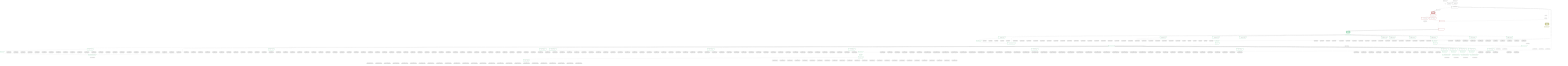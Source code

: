 graph TD
    classDef path fill:#eee,stroke:#000
    classDef plan fill:#fff,stroke-width:3px
    classDef itemplan fill:#fff,stroke-width:6px
    classDef sideeffectplan fill:#f00,stroke-width:6px

    %% subgraph fields
    P1{{"~"}}:::path
    P2[/">people"\]:::path
    P3>">people[]"]:::path
    P2 -.- P3
    P4([">pe…e[]>username"]):::path
    %% P3 -.-> P4
    P5[/">pe…e[]>items"\]:::path
    P6>">pe…e[]>items[]"]:::path
    P5 -.- P6
    P7{{">pe…e[]>items[]>parent"}}:::path
    P8([">pe…e[]>items[]>parent>id"]):::path
    %% P7 -.-> P8
    P9([">pe…e[]>items[]>parent>type"]):::path
    %% P7 -.-> P9
    P10([">pe…e[]>items[]>parent>type2"]):::path
    %% P7 -.-> P10
    P11{{">pe…e[]>items[]>parent>author"}}:::path
    P12([">pe…e[]>items[]>parent>author>username"]):::path
    %% P11 -.-> P12
    %% P7 -.-> P11
    P13([">pe…e[]>items[]>parent>position"]):::path
    %% P7 -.-> P13
    P14([">pe…e[]>items[]>parent>createdAt"]):::path
    %% P7 -.-> P14
    P15([">pe…e[]>items[]>parent>updatedAt"]):::path
    %% P7 -.-> P15
    P16([">pe…e[]>items[]>parent>isExplicitlyArchived"]):::path
    %% P7 -.-> P16
    P17([">pe…e[]>items[]>parent>archivedAt"]):::path
    %% P7 -.-> P17
    P18([">pe…e[]>items[]>parent>id"]):::path
    %% P7 -.-> P18
    P19([">pe…e[]>items[]>parent>type"]):::path
    %% P7 -.-> P19
    P20([">pe…e[]>items[]>parent>type2"]):::path
    %% P7 -.-> P20
    P21{{">pe…e[]>items[]>parent>author"}}:::path
    P22([">pe…e[]>items[]>parent>author>username"]):::path
    %% P21 -.-> P22
    %% P7 -.-> P21
    P23([">pe…e[]>items[]>parent>position"]):::path
    %% P7 -.-> P23
    P24([">pe…e[]>items[]>parent>createdAt"]):::path
    %% P7 -.-> P24
    P25([">pe…e[]>items[]>parent>updatedAt"]):::path
    %% P7 -.-> P25
    P26([">pe…e[]>items[]>parent>isExplicitlyArchived"]):::path
    %% P7 -.-> P26
    P27([">pe…e[]>items[]>parent>archivedAt"]):::path
    %% P7 -.-> P27
    P28([">pe…e[]>items[]>parent>id"]):::path
    %% P7 -.-> P28
    P29([">pe…e[]>items[]>parent>type"]):::path
    %% P7 -.-> P29
    P30([">pe…e[]>items[]>parent>type2"]):::path
    %% P7 -.-> P30
    P31{{">pe…e[]>items[]>parent>author"}}:::path
    P32([">pe…e[]>items[]>parent>author>username"]):::path
    %% P31 -.-> P32
    %% P7 -.-> P31
    P33([">pe…e[]>items[]>parent>position"]):::path
    %% P7 -.-> P33
    P34([">pe…e[]>items[]>parent>createdAt"]):::path
    %% P7 -.-> P34
    P35([">pe…e[]>items[]>parent>updatedAt"]):::path
    %% P7 -.-> P35
    P36([">pe…e[]>items[]>parent>isExplicitlyArchived"]):::path
    %% P7 -.-> P36
    P37([">pe…e[]>items[]>parent>archivedAt"]):::path
    %% P7 -.-> P37
    P38([">pe…e[]>items[]>parent>id"]):::path
    %% P7 -.-> P38
    P39([">pe…e[]>items[]>parent>type"]):::path
    %% P7 -.-> P39
    P40([">pe…e[]>items[]>parent>type2"]):::path
    %% P7 -.-> P40
    P41{{">pe…e[]>items[]>parent>author"}}:::path
    P42([">pe…e[]>items[]>parent>author>username"]):::path
    %% P41 -.-> P42
    %% P7 -.-> P41
    P43([">pe…e[]>items[]>parent>position"]):::path
    %% P7 -.-> P43
    P44([">pe…e[]>items[]>parent>createdAt"]):::path
    %% P7 -.-> P44
    P45([">pe…e[]>items[]>parent>updatedAt"]):::path
    %% P7 -.-> P45
    P46([">pe…e[]>items[]>parent>isExplicitlyArchived"]):::path
    %% P7 -.-> P46
    P47([">pe…e[]>items[]>parent>archivedAt"]):::path
    %% P7 -.-> P47
    P48([">pe…e[]>items[]>parent>id"]):::path
    %% P7 -.-> P48
    P49([">pe…e[]>items[]>parent>type"]):::path
    %% P7 -.-> P49
    P50([">pe…e[]>items[]>parent>type2"]):::path
    %% P7 -.-> P50
    P51{{">pe…e[]>items[]>parent>author"}}:::path
    P52([">pe…e[]>items[]>parent>author>username"]):::path
    %% P51 -.-> P52
    %% P7 -.-> P51
    P53([">pe…e[]>items[]>parent>position"]):::path
    %% P7 -.-> P53
    P54([">pe…e[]>items[]>parent>createdAt"]):::path
    %% P7 -.-> P54
    P55([">pe…e[]>items[]>parent>updatedAt"]):::path
    %% P7 -.-> P55
    P56([">pe…e[]>items[]>parent>isExplicitlyArchived"]):::path
    %% P7 -.-> P56
    P57([">pe…e[]>items[]>parent>archivedAt"]):::path
    %% P7 -.-> P57
    %% P6 -.-> P7
    P58([">pe…e[]>items[]>id"]):::path
    %% P6 -.-> P58
    P59([">pe…e[]>items[]>type"]):::path
    %% P6 -.-> P59
    P60([">pe…e[]>items[]>type2"]):::path
    %% P6 -.-> P60
    P61{{">pe…e[]>items[]>author"}}:::path
    P62([">pe…e[]>items[]>author>username"]):::path
    %% P61 -.-> P62
    %% P6 -.-> P61
    P63([">pe…e[]>items[]>position"]):::path
    %% P6 -.-> P63
    P64([">pe…e[]>items[]>createdAt"]):::path
    %% P6 -.-> P64
    P65([">pe…e[]>items[]>updatedAt"]):::path
    %% P6 -.-> P65
    P66([">pe…e[]>items[]>isExplicitlyArchived"]):::path
    %% P6 -.-> P66
    P67([">pe…e[]>items[]>archivedAt"]):::path
    %% P6 -.-> P67
    P68{{">pe…e[]>items[]>parent"}}:::path
    P69([">pe…e[]>items[]>parent>id"]):::path
    %% P68 -.-> P69
    P70([">pe…e[]>items[]>parent>type"]):::path
    %% P68 -.-> P70
    P71([">pe…e[]>items[]>parent>type2"]):::path
    %% P68 -.-> P71
    P72{{">pe…e[]>items[]>parent>author"}}:::path
    P73([">pe…e[]>items[]>parent>author>username"]):::path
    %% P72 -.-> P73
    %% P68 -.-> P72
    P74([">pe…e[]>items[]>parent>position"]):::path
    %% P68 -.-> P74
    P75([">pe…e[]>items[]>parent>createdAt"]):::path
    %% P68 -.-> P75
    P76([">pe…e[]>items[]>parent>updatedAt"]):::path
    %% P68 -.-> P76
    P77([">pe…e[]>items[]>parent>isExplicitlyArchived"]):::path
    %% P68 -.-> P77
    P78([">pe…e[]>items[]>parent>archivedAt"]):::path
    %% P68 -.-> P78
    P79([">pe…e[]>items[]>parent>id"]):::path
    %% P68 -.-> P79
    P80([">pe…e[]>items[]>parent>type"]):::path
    %% P68 -.-> P80
    P81([">pe…e[]>items[]>parent>type2"]):::path
    %% P68 -.-> P81
    P82{{">pe…e[]>items[]>parent>author"}}:::path
    P83([">pe…e[]>items[]>parent>author>username"]):::path
    %% P82 -.-> P83
    %% P68 -.-> P82
    P84([">pe…e[]>items[]>parent>position"]):::path
    %% P68 -.-> P84
    P85([">pe…e[]>items[]>parent>createdAt"]):::path
    %% P68 -.-> P85
    P86([">pe…e[]>items[]>parent>updatedAt"]):::path
    %% P68 -.-> P86
    P87([">pe…e[]>items[]>parent>isExplicitlyArchived"]):::path
    %% P68 -.-> P87
    P88([">pe…e[]>items[]>parent>archivedAt"]):::path
    %% P68 -.-> P88
    P89([">pe…e[]>items[]>parent>id"]):::path
    %% P68 -.-> P89
    P90([">pe…e[]>items[]>parent>type"]):::path
    %% P68 -.-> P90
    P91([">pe…e[]>items[]>parent>type2"]):::path
    %% P68 -.-> P91
    P92{{">pe…e[]>items[]>parent>author"}}:::path
    P93([">pe…e[]>items[]>parent>author>username"]):::path
    %% P92 -.-> P93
    %% P68 -.-> P92
    P94([">pe…e[]>items[]>parent>position"]):::path
    %% P68 -.-> P94
    P95([">pe…e[]>items[]>parent>createdAt"]):::path
    %% P68 -.-> P95
    P96([">pe…e[]>items[]>parent>updatedAt"]):::path
    %% P68 -.-> P96
    P97([">pe…e[]>items[]>parent>isExplicitlyArchived"]):::path
    %% P68 -.-> P97
    P98([">pe…e[]>items[]>parent>archivedAt"]):::path
    %% P68 -.-> P98
    P99([">pe…e[]>items[]>parent>id"]):::path
    %% P68 -.-> P99
    P100([">pe…e[]>items[]>parent>type"]):::path
    %% P68 -.-> P100
    P101([">pe…e[]>items[]>parent>type2"]):::path
    %% P68 -.-> P101
    P102{{">pe…e[]>items[]>parent>author"}}:::path
    P103([">pe…e[]>items[]>parent>author>username"]):::path
    %% P102 -.-> P103
    %% P68 -.-> P102
    P104([">pe…e[]>items[]>parent>position"]):::path
    %% P68 -.-> P104
    P105([">pe…e[]>items[]>parent>createdAt"]):::path
    %% P68 -.-> P105
    P106([">pe…e[]>items[]>parent>updatedAt"]):::path
    %% P68 -.-> P106
    P107([">pe…e[]>items[]>parent>isExplicitlyArchived"]):::path
    %% P68 -.-> P107
    P108([">pe…e[]>items[]>parent>archivedAt"]):::path
    %% P68 -.-> P108
    P109([">pe…e[]>items[]>parent>id"]):::path
    %% P68 -.-> P109
    P110([">pe…e[]>items[]>parent>type"]):::path
    %% P68 -.-> P110
    P111([">pe…e[]>items[]>parent>type2"]):::path
    %% P68 -.-> P111
    P112{{">pe…e[]>items[]>parent>author"}}:::path
    P113([">pe…e[]>items[]>parent>author>username"]):::path
    %% P112 -.-> P113
    %% P68 -.-> P112
    P114([">pe…e[]>items[]>parent>position"]):::path
    %% P68 -.-> P114
    P115([">pe…e[]>items[]>parent>createdAt"]):::path
    %% P68 -.-> P115
    P116([">pe…e[]>items[]>parent>updatedAt"]):::path
    %% P68 -.-> P116
    P117([">pe…e[]>items[]>parent>isExplicitlyArchived"]):::path
    %% P68 -.-> P117
    P118([">pe…e[]>items[]>parent>archivedAt"]):::path
    %% P68 -.-> P118
    %% P6 -.-> P68
    P119([">pe…e[]>items[]>id"]):::path
    %% P6 -.-> P119
    P120([">pe…e[]>items[]>type"]):::path
    %% P6 -.-> P120
    P121([">pe…e[]>items[]>type2"]):::path
    %% P6 -.-> P121
    P122{{">pe…e[]>items[]>author"}}:::path
    P123([">pe…e[]>items[]>author>username"]):::path
    %% P122 -.-> P123
    %% P6 -.-> P122
    P124([">pe…e[]>items[]>position"]):::path
    %% P6 -.-> P124
    P125([">pe…e[]>items[]>createdAt"]):::path
    %% P6 -.-> P125
    P126([">pe…e[]>items[]>updatedAt"]):::path
    %% P6 -.-> P126
    P127([">pe…e[]>items[]>isExplicitlyArchived"]):::path
    %% P6 -.-> P127
    P128([">pe…e[]>items[]>archivedAt"]):::path
    %% P6 -.-> P128
    P129{{">pe…e[]>items[]>parent"}}:::path
    P130([">pe…e[]>items[]>parent>id"]):::path
    %% P129 -.-> P130
    P131([">pe…e[]>items[]>parent>type"]):::path
    %% P129 -.-> P131
    P132([">pe…e[]>items[]>parent>type2"]):::path
    %% P129 -.-> P132
    P133{{">pe…e[]>items[]>parent>author"}}:::path
    P134([">pe…e[]>items[]>parent>author>username"]):::path
    %% P133 -.-> P134
    %% P129 -.-> P133
    P135([">pe…e[]>items[]>parent>position"]):::path
    %% P129 -.-> P135
    P136([">pe…e[]>items[]>parent>createdAt"]):::path
    %% P129 -.-> P136
    P137([">pe…e[]>items[]>parent>updatedAt"]):::path
    %% P129 -.-> P137
    P138([">pe…e[]>items[]>parent>isExplicitlyArchived"]):::path
    %% P129 -.-> P138
    P139([">pe…e[]>items[]>parent>archivedAt"]):::path
    %% P129 -.-> P139
    P140([">pe…e[]>items[]>parent>id"]):::path
    %% P129 -.-> P140
    P141([">pe…e[]>items[]>parent>type"]):::path
    %% P129 -.-> P141
    P142([">pe…e[]>items[]>parent>type2"]):::path
    %% P129 -.-> P142
    P143{{">pe…e[]>items[]>parent>author"}}:::path
    P144([">pe…e[]>items[]>parent>author>username"]):::path
    %% P143 -.-> P144
    %% P129 -.-> P143
    P145([">pe…e[]>items[]>parent>position"]):::path
    %% P129 -.-> P145
    P146([">pe…e[]>items[]>parent>createdAt"]):::path
    %% P129 -.-> P146
    P147([">pe…e[]>items[]>parent>updatedAt"]):::path
    %% P129 -.-> P147
    P148([">pe…e[]>items[]>parent>isExplicitlyArchived"]):::path
    %% P129 -.-> P148
    P149([">pe…e[]>items[]>parent>archivedAt"]):::path
    %% P129 -.-> P149
    P150([">pe…e[]>items[]>parent>id"]):::path
    %% P129 -.-> P150
    P151([">pe…e[]>items[]>parent>type"]):::path
    %% P129 -.-> P151
    P152([">pe…e[]>items[]>parent>type2"]):::path
    %% P129 -.-> P152
    P153{{">pe…e[]>items[]>parent>author"}}:::path
    P154([">pe…e[]>items[]>parent>author>username"]):::path
    %% P153 -.-> P154
    %% P129 -.-> P153
    P155([">pe…e[]>items[]>parent>position"]):::path
    %% P129 -.-> P155
    P156([">pe…e[]>items[]>parent>createdAt"]):::path
    %% P129 -.-> P156
    P157([">pe…e[]>items[]>parent>updatedAt"]):::path
    %% P129 -.-> P157
    P158([">pe…e[]>items[]>parent>isExplicitlyArchived"]):::path
    %% P129 -.-> P158
    P159([">pe…e[]>items[]>parent>archivedAt"]):::path
    %% P129 -.-> P159
    P160([">pe…e[]>items[]>parent>id"]):::path
    %% P129 -.-> P160
    P161([">pe…e[]>items[]>parent>type"]):::path
    %% P129 -.-> P161
    P162([">pe…e[]>items[]>parent>type2"]):::path
    %% P129 -.-> P162
    P163{{">pe…e[]>items[]>parent>author"}}:::path
    P164([">pe…e[]>items[]>parent>author>username"]):::path
    %% P163 -.-> P164
    %% P129 -.-> P163
    P165([">pe…e[]>items[]>parent>position"]):::path
    %% P129 -.-> P165
    P166([">pe…e[]>items[]>parent>createdAt"]):::path
    %% P129 -.-> P166
    P167([">pe…e[]>items[]>parent>updatedAt"]):::path
    %% P129 -.-> P167
    P168([">pe…e[]>items[]>parent>isExplicitlyArchived"]):::path
    %% P129 -.-> P168
    P169([">pe…e[]>items[]>parent>archivedAt"]):::path
    %% P129 -.-> P169
    P170([">pe…e[]>items[]>parent>id"]):::path
    %% P129 -.-> P170
    P171([">pe…e[]>items[]>parent>type"]):::path
    %% P129 -.-> P171
    P172([">pe…e[]>items[]>parent>type2"]):::path
    %% P129 -.-> P172
    P173{{">pe…e[]>items[]>parent>author"}}:::path
    P174([">pe…e[]>items[]>parent>author>username"]):::path
    %% P173 -.-> P174
    %% P129 -.-> P173
    P175([">pe…e[]>items[]>parent>position"]):::path
    %% P129 -.-> P175
    P176([">pe…e[]>items[]>parent>createdAt"]):::path
    %% P129 -.-> P176
    P177([">pe…e[]>items[]>parent>updatedAt"]):::path
    %% P129 -.-> P177
    P178([">pe…e[]>items[]>parent>isExplicitlyArchived"]):::path
    %% P129 -.-> P178
    P179([">pe…e[]>items[]>parent>archivedAt"]):::path
    %% P129 -.-> P179
    %% P6 -.-> P129
    P180([">pe…e[]>items[]>id"]):::path
    %% P6 -.-> P180
    P181([">pe…e[]>items[]>type"]):::path
    %% P6 -.-> P181
    P182([">pe…e[]>items[]>type2"]):::path
    %% P6 -.-> P182
    P183{{">pe…e[]>items[]>author"}}:::path
    P184([">pe…e[]>items[]>author>username"]):::path
    %% P183 -.-> P184
    %% P6 -.-> P183
    P185([">pe…e[]>items[]>position"]):::path
    %% P6 -.-> P185
    P186([">pe…e[]>items[]>createdAt"]):::path
    %% P6 -.-> P186
    P187([">pe…e[]>items[]>updatedAt"]):::path
    %% P6 -.-> P187
    P188([">pe…e[]>items[]>isExplicitlyArchived"]):::path
    %% P6 -.-> P188
    P189([">pe…e[]>items[]>archivedAt"]):::path
    %% P6 -.-> P189
    P190{{">pe…e[]>items[]>parent"}}:::path
    P191([">pe…e[]>items[]>parent>id"]):::path
    %% P190 -.-> P191
    P192([">pe…e[]>items[]>parent>type"]):::path
    %% P190 -.-> P192
    P193([">pe…e[]>items[]>parent>type2"]):::path
    %% P190 -.-> P193
    P194{{">pe…e[]>items[]>parent>author"}}:::path
    P195([">pe…e[]>items[]>parent>author>username"]):::path
    %% P194 -.-> P195
    %% P190 -.-> P194
    P196([">pe…e[]>items[]>parent>position"]):::path
    %% P190 -.-> P196
    P197([">pe…e[]>items[]>parent>createdAt"]):::path
    %% P190 -.-> P197
    P198([">pe…e[]>items[]>parent>updatedAt"]):::path
    %% P190 -.-> P198
    P199([">pe…e[]>items[]>parent>isExplicitlyArchived"]):::path
    %% P190 -.-> P199
    P200([">pe…e[]>items[]>parent>archivedAt"]):::path
    %% P190 -.-> P200
    P201([">pe…e[]>items[]>parent>id"]):::path
    %% P190 -.-> P201
    P202([">pe…e[]>items[]>parent>type"]):::path
    %% P190 -.-> P202
    P203([">pe…e[]>items[]>parent>type2"]):::path
    %% P190 -.-> P203
    P204{{">pe…e[]>items[]>parent>author"}}:::path
    P205([">pe…e[]>items[]>parent>author>username"]):::path
    %% P204 -.-> P205
    %% P190 -.-> P204
    P206([">pe…e[]>items[]>parent>position"]):::path
    %% P190 -.-> P206
    P207([">pe…e[]>items[]>parent>createdAt"]):::path
    %% P190 -.-> P207
    P208([">pe…e[]>items[]>parent>updatedAt"]):::path
    %% P190 -.-> P208
    P209([">pe…e[]>items[]>parent>isExplicitlyArchived"]):::path
    %% P190 -.-> P209
    P210([">pe…e[]>items[]>parent>archivedAt"]):::path
    %% P190 -.-> P210
    P211([">pe…e[]>items[]>parent>id"]):::path
    %% P190 -.-> P211
    P212([">pe…e[]>items[]>parent>type"]):::path
    %% P190 -.-> P212
    P213([">pe…e[]>items[]>parent>type2"]):::path
    %% P190 -.-> P213
    P214{{">pe…e[]>items[]>parent>author"}}:::path
    P215([">pe…e[]>items[]>parent>author>username"]):::path
    %% P214 -.-> P215
    %% P190 -.-> P214
    P216([">pe…e[]>items[]>parent>position"]):::path
    %% P190 -.-> P216
    P217([">pe…e[]>items[]>parent>createdAt"]):::path
    %% P190 -.-> P217
    P218([">pe…e[]>items[]>parent>updatedAt"]):::path
    %% P190 -.-> P218
    P219([">pe…e[]>items[]>parent>isExplicitlyArchived"]):::path
    %% P190 -.-> P219
    P220([">pe…e[]>items[]>parent>archivedAt"]):::path
    %% P190 -.-> P220
    P221([">pe…e[]>items[]>parent>id"]):::path
    %% P190 -.-> P221
    P222([">pe…e[]>items[]>parent>type"]):::path
    %% P190 -.-> P222
    P223([">pe…e[]>items[]>parent>type2"]):::path
    %% P190 -.-> P223
    P224{{">pe…e[]>items[]>parent>author"}}:::path
    P225([">pe…e[]>items[]>parent>author>username"]):::path
    %% P224 -.-> P225
    %% P190 -.-> P224
    P226([">pe…e[]>items[]>parent>position"]):::path
    %% P190 -.-> P226
    P227([">pe…e[]>items[]>parent>createdAt"]):::path
    %% P190 -.-> P227
    P228([">pe…e[]>items[]>parent>updatedAt"]):::path
    %% P190 -.-> P228
    P229([">pe…e[]>items[]>parent>isExplicitlyArchived"]):::path
    %% P190 -.-> P229
    P230([">pe…e[]>items[]>parent>archivedAt"]):::path
    %% P190 -.-> P230
    P231([">pe…e[]>items[]>parent>id"]):::path
    %% P190 -.-> P231
    P232([">pe…e[]>items[]>parent>type"]):::path
    %% P190 -.-> P232
    P233([">pe…e[]>items[]>parent>type2"]):::path
    %% P190 -.-> P233
    P234{{">pe…e[]>items[]>parent>author"}}:::path
    P235([">pe…e[]>items[]>parent>author>username"]):::path
    %% P234 -.-> P235
    %% P190 -.-> P234
    P236([">pe…e[]>items[]>parent>position"]):::path
    %% P190 -.-> P236
    P237([">pe…e[]>items[]>parent>createdAt"]):::path
    %% P190 -.-> P237
    P238([">pe…e[]>items[]>parent>updatedAt"]):::path
    %% P190 -.-> P238
    P239([">pe…e[]>items[]>parent>isExplicitlyArchived"]):::path
    %% P190 -.-> P239
    P240([">pe…e[]>items[]>parent>archivedAt"]):::path
    %% P190 -.-> P240
    %% P6 -.-> P190
    P241([">pe…e[]>items[]>id"]):::path
    %% P6 -.-> P241
    P242([">pe…e[]>items[]>type"]):::path
    %% P6 -.-> P242
    P243([">pe…e[]>items[]>type2"]):::path
    %% P6 -.-> P243
    P244{{">pe…e[]>items[]>author"}}:::path
    P245([">pe…e[]>items[]>author>username"]):::path
    %% P244 -.-> P245
    %% P6 -.-> P244
    P246([">pe…e[]>items[]>position"]):::path
    %% P6 -.-> P246
    P247([">pe…e[]>items[]>createdAt"]):::path
    %% P6 -.-> P247
    P248([">pe…e[]>items[]>updatedAt"]):::path
    %% P6 -.-> P248
    P249([">pe…e[]>items[]>isExplicitlyArchived"]):::path
    %% P6 -.-> P249
    P250([">pe…e[]>items[]>archivedAt"]):::path
    %% P6 -.-> P250
    P251{{">pe…e[]>items[]>parent"}}:::path
    P252([">pe…e[]>items[]>parent>id"]):::path
    %% P251 -.-> P252
    P253([">pe…e[]>items[]>parent>type"]):::path
    %% P251 -.-> P253
    P254([">pe…e[]>items[]>parent>type2"]):::path
    %% P251 -.-> P254
    P255{{">pe…e[]>items[]>parent>author"}}:::path
    P256([">pe…e[]>items[]>parent>author>username"]):::path
    %% P255 -.-> P256
    %% P251 -.-> P255
    P257([">pe…e[]>items[]>parent>position"]):::path
    %% P251 -.-> P257
    P258([">pe…e[]>items[]>parent>createdAt"]):::path
    %% P251 -.-> P258
    P259([">pe…e[]>items[]>parent>updatedAt"]):::path
    %% P251 -.-> P259
    P260([">pe…e[]>items[]>parent>isExplicitlyArchived"]):::path
    %% P251 -.-> P260
    P261([">pe…e[]>items[]>parent>archivedAt"]):::path
    %% P251 -.-> P261
    P262([">pe…e[]>items[]>parent>id"]):::path
    %% P251 -.-> P262
    P263([">pe…e[]>items[]>parent>type"]):::path
    %% P251 -.-> P263
    P264([">pe…e[]>items[]>parent>type2"]):::path
    %% P251 -.-> P264
    P265{{">pe…e[]>items[]>parent>author"}}:::path
    P266([">pe…e[]>items[]>parent>author>username"]):::path
    %% P265 -.-> P266
    %% P251 -.-> P265
    P267([">pe…e[]>items[]>parent>position"]):::path
    %% P251 -.-> P267
    P268([">pe…e[]>items[]>parent>createdAt"]):::path
    %% P251 -.-> P268
    P269([">pe…e[]>items[]>parent>updatedAt"]):::path
    %% P251 -.-> P269
    P270([">pe…e[]>items[]>parent>isExplicitlyArchived"]):::path
    %% P251 -.-> P270
    P271([">pe…e[]>items[]>parent>archivedAt"]):::path
    %% P251 -.-> P271
    P272([">pe…e[]>items[]>parent>id"]):::path
    %% P251 -.-> P272
    P273([">pe…e[]>items[]>parent>type"]):::path
    %% P251 -.-> P273
    P274([">pe…e[]>items[]>parent>type2"]):::path
    %% P251 -.-> P274
    P275{{">pe…e[]>items[]>parent>author"}}:::path
    P276([">pe…e[]>items[]>parent>author>username"]):::path
    %% P275 -.-> P276
    %% P251 -.-> P275
    P277([">pe…e[]>items[]>parent>position"]):::path
    %% P251 -.-> P277
    P278([">pe…e[]>items[]>parent>createdAt"]):::path
    %% P251 -.-> P278
    P279([">pe…e[]>items[]>parent>updatedAt"]):::path
    %% P251 -.-> P279
    P280([">pe…e[]>items[]>parent>isExplicitlyArchived"]):::path
    %% P251 -.-> P280
    P281([">pe…e[]>items[]>parent>archivedAt"]):::path
    %% P251 -.-> P281
    P282([">pe…e[]>items[]>parent>id"]):::path
    %% P251 -.-> P282
    P283([">pe…e[]>items[]>parent>type"]):::path
    %% P251 -.-> P283
    P284([">pe…e[]>items[]>parent>type2"]):::path
    %% P251 -.-> P284
    P285{{">pe…e[]>items[]>parent>author"}}:::path
    P286([">pe…e[]>items[]>parent>author>username"]):::path
    %% P285 -.-> P286
    %% P251 -.-> P285
    P287([">pe…e[]>items[]>parent>position"]):::path
    %% P251 -.-> P287
    P288([">pe…e[]>items[]>parent>createdAt"]):::path
    %% P251 -.-> P288
    P289([">pe…e[]>items[]>parent>updatedAt"]):::path
    %% P251 -.-> P289
    P290([">pe…e[]>items[]>parent>isExplicitlyArchived"]):::path
    %% P251 -.-> P290
    P291([">pe…e[]>items[]>parent>archivedAt"]):::path
    %% P251 -.-> P291
    P292([">pe…e[]>items[]>parent>id"]):::path
    %% P251 -.-> P292
    P293([">pe…e[]>items[]>parent>type"]):::path
    %% P251 -.-> P293
    P294([">pe…e[]>items[]>parent>type2"]):::path
    %% P251 -.-> P294
    P295{{">pe…e[]>items[]>parent>author"}}:::path
    P296([">pe…e[]>items[]>parent>author>username"]):::path
    %% P295 -.-> P296
    %% P251 -.-> P295
    P297([">pe…e[]>items[]>parent>position"]):::path
    %% P251 -.-> P297
    P298([">pe…e[]>items[]>parent>createdAt"]):::path
    %% P251 -.-> P298
    P299([">pe…e[]>items[]>parent>updatedAt"]):::path
    %% P251 -.-> P299
    P300([">pe…e[]>items[]>parent>isExplicitlyArchived"]):::path
    %% P251 -.-> P300
    P301([">pe…e[]>items[]>parent>archivedAt"]):::path
    %% P251 -.-> P301
    %% P6 -.-> P251
    P302([">pe…e[]>items[]>id"]):::path
    %% P6 -.-> P302
    P303([">pe…e[]>items[]>type"]):::path
    %% P6 -.-> P303
    P304([">pe…e[]>items[]>type2"]):::path
    %% P6 -.-> P304
    P305{{">pe…e[]>items[]>author"}}:::path
    P306([">pe…e[]>items[]>author>username"]):::path
    %% P305 -.-> P306
    %% P6 -.-> P305
    P307([">pe…e[]>items[]>position"]):::path
    %% P6 -.-> P307
    P308([">pe…e[]>items[]>createdAt"]):::path
    %% P6 -.-> P308
    P309([">pe…e[]>items[]>updatedAt"]):::path
    %% P6 -.-> P309
    P310([">pe…e[]>items[]>isExplicitlyArchived"]):::path
    %% P6 -.-> P310
    P311([">pe…e[]>items[]>archivedAt"]):::path
    %% P6 -.-> P311
    %% P3 -.-> P5
    %% P1 -.-> P2
    %% end

    %% define plans
    __Value_3["__Value[_3∈0]<br /><context>"]:::plan
    __Value_5["__Value[_5∈0]<br /><rootValue>"]:::plan
    PgSelect_7["PgSelect[_7∈0]<br /><people>"]:::plan
    __Item_11>"__Item[_11∈1]<br /><_7>"]:::itemplan
    PgSelectSingle_12["PgSelectSingle[_12∈1]<br /><people>"]:::plan
    PgClassExpression_13["PgClassExpression[_13∈1]<br /><__people__.#quot;username#quot;>"]:::plan
    PgClassExpression_14["PgClassExpression[_14∈1]<br /><__people__.#quot;person_id#quot;>"]:::plan
    PgSelect_15["PgSelect[_15∈1]<br /><single_table_items>"]:::plan
    __ListTransform_19["__ListTransform[_19∈1]<br /><each:_15>"]:::plan
    __Item_20>"__Item[_20∈2]<br /><_15>"]:::itemplan
    PgSelectSingle_21["PgSelectSingle[_21∈2]<br /><single_table_items>"]:::plan
    __Item_22>"__Item[_22∈3]<br /><_19>"]:::itemplan
    PgSelectSingle_23["PgSelectSingle[_23∈3]<br /><single_table_items>"]:::plan
    PgClassExpression_24["PgClassExpression[_24∈3]<br /><__single_t...s__.#quot;type#quot;>"]:::plan
    Lambda_25["Lambda[_25∈3]"]:::plan
    PgSingleTablePolymorphic_26["PgSingleTablePolymorphic[_26∈3]"]:::plan
    PgClassExpression_27["PgClassExpression[_27∈3]<br /><__single_t...parent_id#quot;>"]:::plan
    PgSelect_28["PgSelect[_28∈3]<br /><single_table_items>"]:::plan
    First_32["First[_32∈3]"]:::plan
    PgSelectSingle_33["PgSelectSingle[_33∈3]<br /><single_table_items>"]:::plan
    PgClassExpression_34["PgClassExpression[_34∈3]<br /><__single_t...s__.#quot;type#quot;>"]:::plan
    Lambda_35["Lambda[_35∈3]"]:::plan
    PgSingleTablePolymorphic_36["PgSingleTablePolymorphic[_36∈3]"]:::plan
    PgClassExpression_39["PgClassExpression[_39∈3]<br /><__single_t...__.#quot;type2#quot;>"]:::plan
    PgClassExpression_40["PgClassExpression[_40∈3]<br /><__single_t...author_id#quot;>"]:::plan
    PgSelect_41["PgSelect[_41∈3]<br /><people>"]:::plan
    First_45["First[_45∈3]"]:::plan
    PgSelectSingle_46["PgSelectSingle[_46∈3]<br /><people>"]:::plan
    PgClassExpression_47["PgClassExpression[_47∈3]<br /><__people__.#quot;username#quot;>"]:::plan
    PgClassExpression_48["PgClassExpression[_48∈3]<br /><__single_t...#quot;position#quot;>"]:::plan
    PgClassExpression_49["PgClassExpression[_49∈3]<br /><__single_t...reated_at#quot;>"]:::plan
    PgClassExpression_50["PgClassExpression[_50∈3]<br /><__single_t...pdated_at#quot;>"]:::plan
    PgClassExpression_51["PgClassExpression[_51∈3]<br /><__single_t..._archived#quot;>"]:::plan
    PgClassExpression_52["PgClassExpression[_52∈3]<br /><__single_t...chived_at#quot;>"]:::plan
    PgClassExpression_117["PgClassExpression[_117∈3]<br /><__single_t...ems__.#quot;id#quot;>"]:::plan
    PgClassExpression_119["PgClassExpression[_119∈3]<br /><__single_t...__.#quot;type2#quot;>"]:::plan
    PgClassExpression_120["PgClassExpression[_120∈3]<br /><__single_t...author_id#quot;>"]:::plan
    PgSelect_121["PgSelect[_121∈3]<br /><people>"]:::plan
    First_125["First[_125∈3]"]:::plan
    PgSelectSingle_126["PgSelectSingle[_126∈3]<br /><people>"]:::plan
    PgClassExpression_127["PgClassExpression[_127∈3]<br /><__people__.#quot;username#quot;>"]:::plan
    PgClassExpression_128["PgClassExpression[_128∈3]<br /><__single_t...#quot;position#quot;>"]:::plan
    PgClassExpression_129["PgClassExpression[_129∈3]<br /><__single_t...reated_at#quot;>"]:::plan
    PgClassExpression_130["PgClassExpression[_130∈3]<br /><__single_t...pdated_at#quot;>"]:::plan
    PgClassExpression_131["PgClassExpression[_131∈3]<br /><__single_t..._archived#quot;>"]:::plan
    PgClassExpression_132["PgClassExpression[_132∈3]<br /><__single_t...chived_at#quot;>"]:::plan
    PgClassExpression_140["PgClassExpression[_140∈3]<br /><__single_t...s__.#quot;type#quot;>"]:::plan
    Lambda_141["Lambda[_141∈3]"]:::plan
    PgSingleTablePolymorphic_142["PgSingleTablePolymorphic[_142∈3]"]:::plan
    PgClassExpression_246["PgClassExpression[_246∈3]<br /><__single_t...s__.#quot;type#quot;>"]:::plan
    Lambda_247["Lambda[_247∈3]"]:::plan
    PgSingleTablePolymorphic_248["PgSingleTablePolymorphic[_248∈3]"]:::plan
    PgClassExpression_352["PgClassExpression[_352∈3]<br /><__single_t...s__.#quot;type#quot;>"]:::plan
    Lambda_353["Lambda[_353∈3]"]:::plan
    PgSingleTablePolymorphic_354["PgSingleTablePolymorphic[_354∈3]"]:::plan
    PgClassExpression_458["PgClassExpression[_458∈3]<br /><__single_t...s__.#quot;type#quot;>"]:::plan
    Lambda_459["Lambda[_459∈3]"]:::plan
    PgSingleTablePolymorphic_460["PgSingleTablePolymorphic[_460∈3]"]:::plan
    Access_546["Access[_546∈0]<br /><_3.pgSettings>"]:::plan
    Access_547["Access[_547∈0]<br /><_3.withPgClient>"]:::plan
    Object_548["Object[_548∈0]<br /><{pgSettings,withPgClient}>"]:::plan

    %% plan dependencies
    Object_548 --> PgSelect_7
    PgSelect_7 ==> __Item_11
    __Item_11 --> PgSelectSingle_12
    PgSelectSingle_12 --> PgClassExpression_13
    PgSelectSingle_12 --> PgClassExpression_14
    Object_548 --> PgSelect_15
    PgClassExpression_14 --> PgSelect_15
    PgSelect_15 --> __ListTransform_19
    PgSelectSingle_21 -.-> __ListTransform_19
    PgSelect_15 -.-> __Item_20
    __Item_20 --> PgSelectSingle_21
    __ListTransform_19 ==> __Item_22
    __Item_22 --> PgSelectSingle_23
    PgSelectSingle_23 --> PgClassExpression_24
    PgClassExpression_24 --> Lambda_25
    Lambda_25 --> PgSingleTablePolymorphic_26
    PgSelectSingle_23 --> PgSingleTablePolymorphic_26
    PgSelectSingle_23 --> PgClassExpression_27
    Object_548 --> PgSelect_28
    PgClassExpression_27 --> PgSelect_28
    PgSelect_28 --> First_32
    First_32 --> PgSelectSingle_33
    PgSelectSingle_33 --> PgClassExpression_34
    PgClassExpression_34 --> Lambda_35
    Lambda_35 --> PgSingleTablePolymorphic_36
    PgSelectSingle_33 --> PgSingleTablePolymorphic_36
    PgSelectSingle_33 --> PgClassExpression_39
    PgSelectSingle_33 --> PgClassExpression_40
    Object_548 --> PgSelect_41
    PgClassExpression_40 --> PgSelect_41
    PgSelect_41 --> First_45
    First_45 --> PgSelectSingle_46
    PgSelectSingle_46 --> PgClassExpression_47
    PgSelectSingle_33 --> PgClassExpression_48
    PgSelectSingle_33 --> PgClassExpression_49
    PgSelectSingle_33 --> PgClassExpression_50
    PgSelectSingle_33 --> PgClassExpression_51
    PgSelectSingle_33 --> PgClassExpression_52
    PgSelectSingle_23 --> PgClassExpression_117
    PgSelectSingle_23 --> PgClassExpression_119
    PgSelectSingle_23 --> PgClassExpression_120
    Object_548 --> PgSelect_121
    PgClassExpression_120 --> PgSelect_121
    PgSelect_121 --> First_125
    First_125 --> PgSelectSingle_126
    PgSelectSingle_126 --> PgClassExpression_127
    PgSelectSingle_23 --> PgClassExpression_128
    PgSelectSingle_23 --> PgClassExpression_129
    PgSelectSingle_23 --> PgClassExpression_130
    PgSelectSingle_23 --> PgClassExpression_131
    PgSelectSingle_23 --> PgClassExpression_132
    PgSelectSingle_33 --> PgClassExpression_140
    PgClassExpression_140 --> Lambda_141
    Lambda_141 --> PgSingleTablePolymorphic_142
    PgSelectSingle_33 --> PgSingleTablePolymorphic_142
    PgSelectSingle_33 --> PgClassExpression_246
    PgClassExpression_246 --> Lambda_247
    Lambda_247 --> PgSingleTablePolymorphic_248
    PgSelectSingle_33 --> PgSingleTablePolymorphic_248
    PgSelectSingle_33 --> PgClassExpression_352
    PgClassExpression_352 --> Lambda_353
    Lambda_353 --> PgSingleTablePolymorphic_354
    PgSelectSingle_33 --> PgSingleTablePolymorphic_354
    PgSelectSingle_33 --> PgClassExpression_458
    PgClassExpression_458 --> Lambda_459
    Lambda_459 --> PgSingleTablePolymorphic_460
    PgSelectSingle_33 --> PgSingleTablePolymorphic_460
    __Value_3 --> Access_546
    __Value_3 --> Access_547
    Access_546 --> Object_548
    Access_547 --> Object_548

    %% plan-to-path relationships
    __Value_5 -.-> P1
    PgSelect_7 -.-> P2
    PgSelectSingle_12 -.-> P3
    PgClassExpression_13 -.-> P4
    __ListTransform_19 -.-> P5
    PgSingleTablePolymorphic_26 -.-> P6
    PgSingleTablePolymorphic_36 -.-> P7
    PgClassExpression_27 -.-> P8
    PgClassExpression_34 -.-> P9
    PgClassExpression_39 -.-> P10
    PgSelectSingle_46 -.-> P11
    PgClassExpression_47 -.-> P12
    PgClassExpression_48 -.-> P13
    PgClassExpression_49 -.-> P14
    PgClassExpression_50 -.-> P15
    PgClassExpression_51 -.-> P16
    PgClassExpression_52 -.-> P17
    PgClassExpression_27 -.-> P18
    PgClassExpression_34 -.-> P19
    PgClassExpression_39 -.-> P20
    PgSelectSingle_46 -.-> P21
    PgClassExpression_47 -.-> P22
    PgClassExpression_48 -.-> P23
    PgClassExpression_49 -.-> P24
    PgClassExpression_50 -.-> P25
    PgClassExpression_51 -.-> P26
    PgClassExpression_52 -.-> P27
    PgClassExpression_27 -.-> P28
    PgClassExpression_34 -.-> P29
    PgClassExpression_39 -.-> P30
    PgSelectSingle_46 -.-> P31
    PgClassExpression_47 -.-> P32
    PgClassExpression_48 -.-> P33
    PgClassExpression_49 -.-> P34
    PgClassExpression_50 -.-> P35
    PgClassExpression_51 -.-> P36
    PgClassExpression_52 -.-> P37
    PgClassExpression_27 -.-> P38
    PgClassExpression_34 -.-> P39
    PgClassExpression_39 -.-> P40
    PgSelectSingle_46 -.-> P41
    PgClassExpression_47 -.-> P42
    PgClassExpression_48 -.-> P43
    PgClassExpression_49 -.-> P44
    PgClassExpression_50 -.-> P45
    PgClassExpression_51 -.-> P46
    PgClassExpression_52 -.-> P47
    PgClassExpression_27 -.-> P48
    PgClassExpression_34 -.-> P49
    PgClassExpression_39 -.-> P50
    PgSelectSingle_46 -.-> P51
    PgClassExpression_47 -.-> P52
    PgClassExpression_48 -.-> P53
    PgClassExpression_49 -.-> P54
    PgClassExpression_50 -.-> P55
    PgClassExpression_51 -.-> P56
    PgClassExpression_52 -.-> P57
    PgClassExpression_117 -.-> P58
    PgClassExpression_24 -.-> P59
    PgClassExpression_119 -.-> P60
    PgSelectSingle_126 -.-> P61
    PgClassExpression_127 -.-> P62
    PgClassExpression_128 -.-> P63
    PgClassExpression_129 -.-> P64
    PgClassExpression_130 -.-> P65
    PgClassExpression_131 -.-> P66
    PgClassExpression_132 -.-> P67
    PgSingleTablePolymorphic_142 -.-> P68
    PgClassExpression_27 -.-> P69
    PgClassExpression_34 -.-> P70
    PgClassExpression_39 -.-> P71
    PgSelectSingle_46 -.-> P72
    PgClassExpression_47 -.-> P73
    PgClassExpression_48 -.-> P74
    PgClassExpression_49 -.-> P75
    PgClassExpression_50 -.-> P76
    PgClassExpression_51 -.-> P77
    PgClassExpression_52 -.-> P78
    PgClassExpression_27 -.-> P79
    PgClassExpression_34 -.-> P80
    PgClassExpression_39 -.-> P81
    PgSelectSingle_46 -.-> P82
    PgClassExpression_47 -.-> P83
    PgClassExpression_48 -.-> P84
    PgClassExpression_49 -.-> P85
    PgClassExpression_50 -.-> P86
    PgClassExpression_51 -.-> P87
    PgClassExpression_52 -.-> P88
    PgClassExpression_27 -.-> P89
    PgClassExpression_34 -.-> P90
    PgClassExpression_39 -.-> P91
    PgSelectSingle_46 -.-> P92
    PgClassExpression_47 -.-> P93
    PgClassExpression_48 -.-> P94
    PgClassExpression_49 -.-> P95
    PgClassExpression_50 -.-> P96
    PgClassExpression_51 -.-> P97
    PgClassExpression_52 -.-> P98
    PgClassExpression_27 -.-> P99
    PgClassExpression_34 -.-> P100
    PgClassExpression_39 -.-> P101
    PgSelectSingle_46 -.-> P102
    PgClassExpression_47 -.-> P103
    PgClassExpression_48 -.-> P104
    PgClassExpression_49 -.-> P105
    PgClassExpression_50 -.-> P106
    PgClassExpression_51 -.-> P107
    PgClassExpression_52 -.-> P108
    PgClassExpression_27 -.-> P109
    PgClassExpression_34 -.-> P110
    PgClassExpression_39 -.-> P111
    PgSelectSingle_46 -.-> P112
    PgClassExpression_47 -.-> P113
    PgClassExpression_48 -.-> P114
    PgClassExpression_49 -.-> P115
    PgClassExpression_50 -.-> P116
    PgClassExpression_51 -.-> P117
    PgClassExpression_52 -.-> P118
    PgClassExpression_117 -.-> P119
    PgClassExpression_24 -.-> P120
    PgClassExpression_119 -.-> P121
    PgSelectSingle_126 -.-> P122
    PgClassExpression_127 -.-> P123
    PgClassExpression_128 -.-> P124
    PgClassExpression_129 -.-> P125
    PgClassExpression_130 -.-> P126
    PgClassExpression_131 -.-> P127
    PgClassExpression_132 -.-> P128
    PgSingleTablePolymorphic_248 -.-> P129
    PgClassExpression_27 -.-> P130
    PgClassExpression_34 -.-> P131
    PgClassExpression_39 -.-> P132
    PgSelectSingle_46 -.-> P133
    PgClassExpression_47 -.-> P134
    PgClassExpression_48 -.-> P135
    PgClassExpression_49 -.-> P136
    PgClassExpression_50 -.-> P137
    PgClassExpression_51 -.-> P138
    PgClassExpression_52 -.-> P139
    PgClassExpression_27 -.-> P140
    PgClassExpression_34 -.-> P141
    PgClassExpression_39 -.-> P142
    PgSelectSingle_46 -.-> P143
    PgClassExpression_47 -.-> P144
    PgClassExpression_48 -.-> P145
    PgClassExpression_49 -.-> P146
    PgClassExpression_50 -.-> P147
    PgClassExpression_51 -.-> P148
    PgClassExpression_52 -.-> P149
    PgClassExpression_27 -.-> P150
    PgClassExpression_34 -.-> P151
    PgClassExpression_39 -.-> P152
    PgSelectSingle_46 -.-> P153
    PgClassExpression_47 -.-> P154
    PgClassExpression_48 -.-> P155
    PgClassExpression_49 -.-> P156
    PgClassExpression_50 -.-> P157
    PgClassExpression_51 -.-> P158
    PgClassExpression_52 -.-> P159
    PgClassExpression_27 -.-> P160
    PgClassExpression_34 -.-> P161
    PgClassExpression_39 -.-> P162
    PgSelectSingle_46 -.-> P163
    PgClassExpression_47 -.-> P164
    PgClassExpression_48 -.-> P165
    PgClassExpression_49 -.-> P166
    PgClassExpression_50 -.-> P167
    PgClassExpression_51 -.-> P168
    PgClassExpression_52 -.-> P169
    PgClassExpression_27 -.-> P170
    PgClassExpression_34 -.-> P171
    PgClassExpression_39 -.-> P172
    PgSelectSingle_46 -.-> P173
    PgClassExpression_47 -.-> P174
    PgClassExpression_48 -.-> P175
    PgClassExpression_49 -.-> P176
    PgClassExpression_50 -.-> P177
    PgClassExpression_51 -.-> P178
    PgClassExpression_52 -.-> P179
    PgClassExpression_117 -.-> P180
    PgClassExpression_24 -.-> P181
    PgClassExpression_119 -.-> P182
    PgSelectSingle_126 -.-> P183
    PgClassExpression_127 -.-> P184
    PgClassExpression_128 -.-> P185
    PgClassExpression_129 -.-> P186
    PgClassExpression_130 -.-> P187
    PgClassExpression_131 -.-> P188
    PgClassExpression_132 -.-> P189
    PgSingleTablePolymorphic_354 -.-> P190
    PgClassExpression_27 -.-> P191
    PgClassExpression_34 -.-> P192
    PgClassExpression_39 -.-> P193
    PgSelectSingle_46 -.-> P194
    PgClassExpression_47 -.-> P195
    PgClassExpression_48 -.-> P196
    PgClassExpression_49 -.-> P197
    PgClassExpression_50 -.-> P198
    PgClassExpression_51 -.-> P199
    PgClassExpression_52 -.-> P200
    PgClassExpression_27 -.-> P201
    PgClassExpression_34 -.-> P202
    PgClassExpression_39 -.-> P203
    PgSelectSingle_46 -.-> P204
    PgClassExpression_47 -.-> P205
    PgClassExpression_48 -.-> P206
    PgClassExpression_49 -.-> P207
    PgClassExpression_50 -.-> P208
    PgClassExpression_51 -.-> P209
    PgClassExpression_52 -.-> P210
    PgClassExpression_27 -.-> P211
    PgClassExpression_34 -.-> P212
    PgClassExpression_39 -.-> P213
    PgSelectSingle_46 -.-> P214
    PgClassExpression_47 -.-> P215
    PgClassExpression_48 -.-> P216
    PgClassExpression_49 -.-> P217
    PgClassExpression_50 -.-> P218
    PgClassExpression_51 -.-> P219
    PgClassExpression_52 -.-> P220
    PgClassExpression_27 -.-> P221
    PgClassExpression_34 -.-> P222
    PgClassExpression_39 -.-> P223
    PgSelectSingle_46 -.-> P224
    PgClassExpression_47 -.-> P225
    PgClassExpression_48 -.-> P226
    PgClassExpression_49 -.-> P227
    PgClassExpression_50 -.-> P228
    PgClassExpression_51 -.-> P229
    PgClassExpression_52 -.-> P230
    PgClassExpression_27 -.-> P231
    PgClassExpression_34 -.-> P232
    PgClassExpression_39 -.-> P233
    PgSelectSingle_46 -.-> P234
    PgClassExpression_47 -.-> P235
    PgClassExpression_48 -.-> P236
    PgClassExpression_49 -.-> P237
    PgClassExpression_50 -.-> P238
    PgClassExpression_51 -.-> P239
    PgClassExpression_52 -.-> P240
    PgClassExpression_117 -.-> P241
    PgClassExpression_24 -.-> P242
    PgClassExpression_119 -.-> P243
    PgSelectSingle_126 -.-> P244
    PgClassExpression_127 -.-> P245
    PgClassExpression_128 -.-> P246
    PgClassExpression_129 -.-> P247
    PgClassExpression_130 -.-> P248
    PgClassExpression_131 -.-> P249
    PgClassExpression_132 -.-> P250
    PgSingleTablePolymorphic_460 -.-> P251
    PgClassExpression_27 -.-> P252
    PgClassExpression_34 -.-> P253
    PgClassExpression_39 -.-> P254
    PgSelectSingle_46 -.-> P255
    PgClassExpression_47 -.-> P256
    PgClassExpression_48 -.-> P257
    PgClassExpression_49 -.-> P258
    PgClassExpression_50 -.-> P259
    PgClassExpression_51 -.-> P260
    PgClassExpression_52 -.-> P261
    PgClassExpression_27 -.-> P262
    PgClassExpression_34 -.-> P263
    PgClassExpression_39 -.-> P264
    PgSelectSingle_46 -.-> P265
    PgClassExpression_47 -.-> P266
    PgClassExpression_48 -.-> P267
    PgClassExpression_49 -.-> P268
    PgClassExpression_50 -.-> P269
    PgClassExpression_51 -.-> P270
    PgClassExpression_52 -.-> P271
    PgClassExpression_27 -.-> P272
    PgClassExpression_34 -.-> P273
    PgClassExpression_39 -.-> P274
    PgSelectSingle_46 -.-> P275
    PgClassExpression_47 -.-> P276
    PgClassExpression_48 -.-> P277
    PgClassExpression_49 -.-> P278
    PgClassExpression_50 -.-> P279
    PgClassExpression_51 -.-> P280
    PgClassExpression_52 -.-> P281
    PgClassExpression_27 -.-> P282
    PgClassExpression_34 -.-> P283
    PgClassExpression_39 -.-> P284
    PgSelectSingle_46 -.-> P285
    PgClassExpression_47 -.-> P286
    PgClassExpression_48 -.-> P287
    PgClassExpression_49 -.-> P288
    PgClassExpression_50 -.-> P289
    PgClassExpression_51 -.-> P290
    PgClassExpression_52 -.-> P291
    PgClassExpression_27 -.-> P292
    PgClassExpression_34 -.-> P293
    PgClassExpression_39 -.-> P294
    PgSelectSingle_46 -.-> P295
    PgClassExpression_47 -.-> P296
    PgClassExpression_48 -.-> P297
    PgClassExpression_49 -.-> P298
    PgClassExpression_50 -.-> P299
    PgClassExpression_51 -.-> P300
    PgClassExpression_52 -.-> P301
    PgClassExpression_117 -.-> P302
    PgClassExpression_24 -.-> P303
    PgClassExpression_119 -.-> P304
    PgSelectSingle_126 -.-> P305
    PgClassExpression_127 -.-> P306
    PgClassExpression_128 -.-> P307
    PgClassExpression_129 -.-> P308
    PgClassExpression_130 -.-> P309
    PgClassExpression_131 -.-> P310
    PgClassExpression_132 -.-> P311

    %% allocate buckets
    classDef bucket0 stroke:#696969
    class __Value_3,__Value_5,PgSelect_7,Access_546,Access_547,Object_548 bucket0
    classDef bucket1 stroke:#a52a2a
    class __Item_11,PgSelectSingle_12,PgClassExpression_13,PgClassExpression_14,PgSelect_15,__ListTransform_19 bucket1
    classDef bucket2 stroke:#808000
    class __Item_20,PgSelectSingle_21 bucket2
    classDef bucket3 stroke:#3cb371
    class __Item_22,PgSelectSingle_23,PgClassExpression_24,Lambda_25,PgSingleTablePolymorphic_26,PgClassExpression_27,PgSelect_28,First_32,PgSelectSingle_33,PgClassExpression_34,Lambda_35,PgSingleTablePolymorphic_36,PgClassExpression_39,PgClassExpression_40,PgSelect_41,First_45,PgSelectSingle_46,PgClassExpression_47,PgClassExpression_48,PgClassExpression_49,PgClassExpression_50,PgClassExpression_51,PgClassExpression_52,PgClassExpression_117,PgClassExpression_119,PgClassExpression_120,PgSelect_121,First_125,PgSelectSingle_126,PgClassExpression_127,PgClassExpression_128,PgClassExpression_129,PgClassExpression_130,PgClassExpression_131,PgClassExpression_132,PgClassExpression_140,Lambda_141,PgSingleTablePolymorphic_142,PgClassExpression_246,Lambda_247,PgSingleTablePolymorphic_248,PgClassExpression_352,Lambda_353,PgSingleTablePolymorphic_354,PgClassExpression_458,Lambda_459,PgSingleTablePolymorphic_460 bucket3